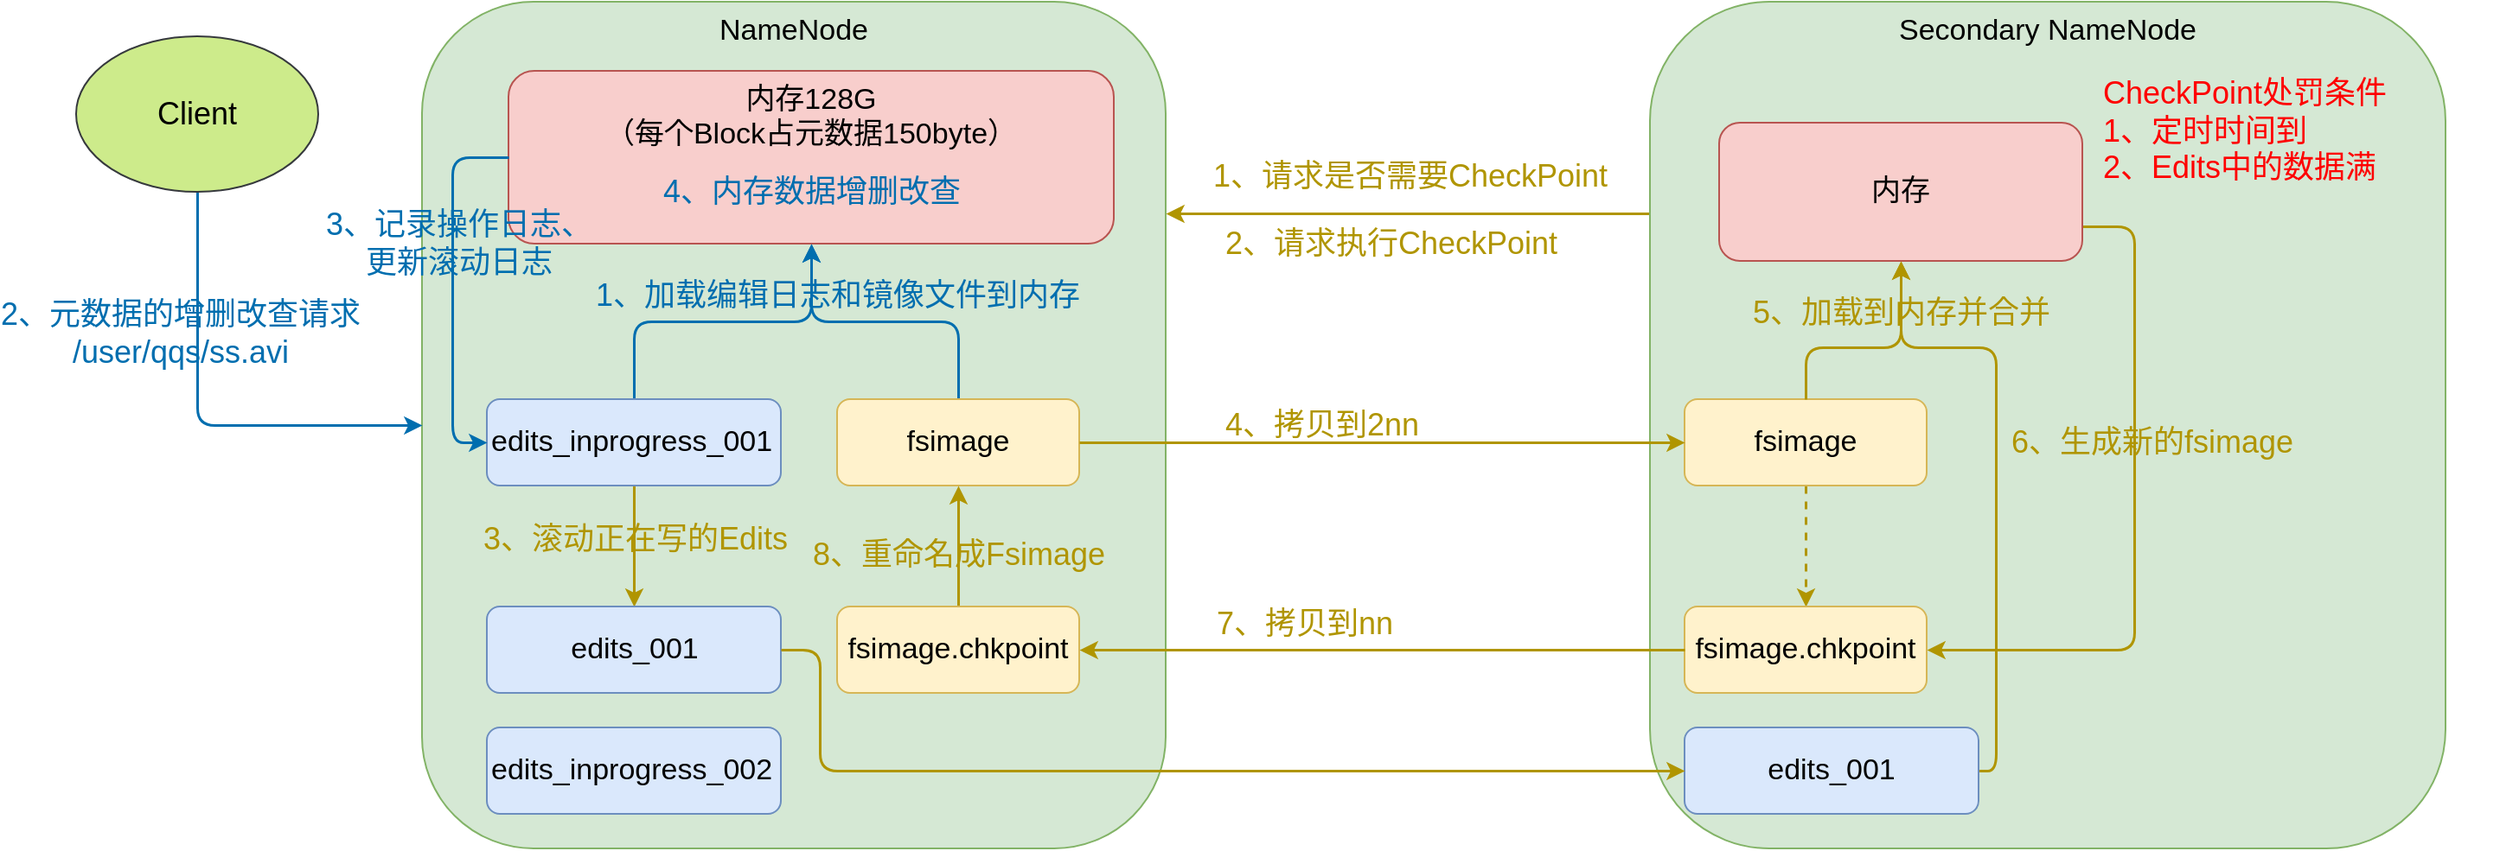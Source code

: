 <mxfile version="20.7.4" type="device"><diagram id="BdKAVU94Pd6P7WMB7FU2" name="第 1 页"><mxGraphModel dx="1643" dy="582" grid="1" gridSize="10" guides="1" tooltips="1" connect="1" arrows="1" fold="1" page="1" pageScale="1" pageWidth="827" pageHeight="1169" math="0" shadow="0"><root><mxCell id="0"/><mxCell id="1" parent="0"/><mxCell id="zcxpEfjmXcEuNzJeawFn-1" value="NameNode" style="rounded=1;whiteSpace=wrap;html=1;fillColor=#d5e8d4;strokeColor=#82b366;fontSize=17;align=center;verticalAlign=top;spacingLeft=0;" vertex="1" parent="1"><mxGeometry x="140" y="80" width="430" height="490" as="geometry"/></mxCell><mxCell id="zcxpEfjmXcEuNzJeawFn-2" value="内存128G&lt;br&gt;（每个Block占元数据150byte）" style="rounded=1;whiteSpace=wrap;html=1;fillColor=#f8cecc;strokeColor=#b85450;fontSize=17;align=center;verticalAlign=top;" vertex="1" parent="1"><mxGeometry x="190" y="120" width="350" height="100" as="geometry"/></mxCell><mxCell id="zcxpEfjmXcEuNzJeawFn-23" style="edgeStyle=orthogonalEdgeStyle;rounded=1;orthogonalLoop=1;jettySize=auto;html=1;exitX=0.5;exitY=1;exitDx=0;exitDy=0;strokeWidth=1.5;fontSize=18;startArrow=none;startFill=0;endArrow=classic;endFill=1;fillColor=#e3c800;strokeColor=#B09500;" edge="1" parent="1" source="zcxpEfjmXcEuNzJeawFn-3" target="zcxpEfjmXcEuNzJeawFn-4"><mxGeometry relative="1" as="geometry"/></mxCell><mxCell id="zcxpEfjmXcEuNzJeawFn-45" value="3、滚动正在写的Edits" style="edgeLabel;html=1;align=center;verticalAlign=middle;resizable=0;points=[];fontSize=18;fontColor=#B09500;labelBackgroundColor=none;" vertex="1" connectable="0" parent="zcxpEfjmXcEuNzJeawFn-23"><mxGeometry x="-0.325" y="-2" relative="1" as="geometry"><mxPoint x="2" y="7" as="offset"/></mxGeometry></mxCell><mxCell id="zcxpEfjmXcEuNzJeawFn-25" style="edgeStyle=orthogonalEdgeStyle;rounded=1;orthogonalLoop=1;jettySize=auto;html=1;exitX=0.5;exitY=0;exitDx=0;exitDy=0;entryX=0.5;entryY=1;entryDx=0;entryDy=0;strokeWidth=1.5;fontSize=18;startArrow=none;startFill=0;endArrow=classic;endFill=1;fillColor=#1ba1e2;strokeColor=#006EAF;" edge="1" parent="1" source="zcxpEfjmXcEuNzJeawFn-3" target="zcxpEfjmXcEuNzJeawFn-2"><mxGeometry relative="1" as="geometry"/></mxCell><mxCell id="zcxpEfjmXcEuNzJeawFn-3" value="edits_inprogress_001" style="rounded=1;whiteSpace=wrap;html=1;fillColor=#dae8fc;strokeColor=#6c8ebf;fontSize=17;align=left;verticalAlign=middle;" vertex="1" parent="1"><mxGeometry x="177.5" y="310" width="170" height="50" as="geometry"/></mxCell><mxCell id="zcxpEfjmXcEuNzJeawFn-4" value="edits_001" style="rounded=1;whiteSpace=wrap;html=1;fillColor=#dae8fc;strokeColor=#6c8ebf;fontSize=17;align=center;verticalAlign=middle;" vertex="1" parent="1"><mxGeometry x="177.5" y="430" width="170" height="50" as="geometry"/></mxCell><mxCell id="zcxpEfjmXcEuNzJeawFn-5" value="edits_inprogress_002" style="rounded=1;whiteSpace=wrap;html=1;fillColor=#dae8fc;strokeColor=#6c8ebf;fontSize=17;align=left;verticalAlign=middle;" vertex="1" parent="1"><mxGeometry x="177.5" y="500" width="170" height="50" as="geometry"/></mxCell><mxCell id="zcxpEfjmXcEuNzJeawFn-26" style="edgeStyle=orthogonalEdgeStyle;rounded=1;orthogonalLoop=1;jettySize=auto;html=1;exitX=0.5;exitY=0;exitDx=0;exitDy=0;entryX=0.5;entryY=1;entryDx=0;entryDy=0;strokeWidth=1.5;fontSize=18;startArrow=none;startFill=0;endArrow=classic;endFill=1;fillColor=#1ba1e2;strokeColor=#006EAF;" edge="1" parent="1" source="zcxpEfjmXcEuNzJeawFn-6" target="zcxpEfjmXcEuNzJeawFn-2"><mxGeometry relative="1" as="geometry"/></mxCell><mxCell id="zcxpEfjmXcEuNzJeawFn-32" value="1、加载编辑日志和镜像文件到内存" style="edgeLabel;html=1;align=center;verticalAlign=middle;resizable=0;points=[];fontSize=18;labelBackgroundColor=none;fontColor=#006EAF;" vertex="1" connectable="0" parent="zcxpEfjmXcEuNzJeawFn-26"><mxGeometry x="0.639" y="-1" relative="1" as="geometry"><mxPoint x="14" y="-2" as="offset"/></mxGeometry></mxCell><mxCell id="zcxpEfjmXcEuNzJeawFn-6" value="fsimage" style="rounded=1;whiteSpace=wrap;html=1;fillColor=#fff2cc;strokeColor=#d6b656;fontSize=17;align=center;verticalAlign=middle;" vertex="1" parent="1"><mxGeometry x="380" y="310" width="140" height="50" as="geometry"/></mxCell><mxCell id="zcxpEfjmXcEuNzJeawFn-22" style="edgeStyle=orthogonalEdgeStyle;rounded=1;orthogonalLoop=1;jettySize=auto;html=1;exitX=0.5;exitY=0;exitDx=0;exitDy=0;entryX=0.5;entryY=1;entryDx=0;entryDy=0;strokeWidth=1.5;fontSize=18;startArrow=none;startFill=0;endArrow=classic;endFill=1;fillColor=#e3c800;strokeColor=#B09500;" edge="1" parent="1" source="zcxpEfjmXcEuNzJeawFn-7" target="zcxpEfjmXcEuNzJeawFn-6"><mxGeometry relative="1" as="geometry"/></mxCell><mxCell id="zcxpEfjmXcEuNzJeawFn-50" value="8、重命名成Fsimage" style="edgeLabel;html=1;align=center;verticalAlign=middle;resizable=0;points=[];fontSize=18;fontColor=#B09500;labelBackgroundColor=none;" vertex="1" connectable="0" parent="zcxpEfjmXcEuNzJeawFn-22"><mxGeometry x="0.246" relative="1" as="geometry"><mxPoint y="13" as="offset"/></mxGeometry></mxCell><mxCell id="zcxpEfjmXcEuNzJeawFn-7" value="fsimage.chkpoint" style="rounded=1;whiteSpace=wrap;html=1;fillColor=#fff2cc;strokeColor=#d6b656;fontSize=17;align=center;verticalAlign=middle;" vertex="1" parent="1"><mxGeometry x="380" y="430" width="140" height="50" as="geometry"/></mxCell><mxCell id="zcxpEfjmXcEuNzJeawFn-28" style="edgeStyle=orthogonalEdgeStyle;rounded=1;orthogonalLoop=1;jettySize=auto;html=1;exitX=0;exitY=0.25;exitDx=0;exitDy=0;entryX=1;entryY=0.25;entryDx=0;entryDy=0;strokeWidth=1.5;fontSize=18;startArrow=none;startFill=0;endArrow=classic;endFill=1;fillColor=#e3c800;strokeColor=#B09500;" edge="1" parent="1" source="zcxpEfjmXcEuNzJeawFn-8" target="zcxpEfjmXcEuNzJeawFn-1"><mxGeometry relative="1" as="geometry"/></mxCell><mxCell id="zcxpEfjmXcEuNzJeawFn-42" value="1、请求是否需要CheckPoint" style="edgeLabel;html=1;align=center;verticalAlign=middle;resizable=0;points=[];fontSize=18;fontColor=#B09500;labelBackgroundColor=none;" vertex="1" connectable="0" parent="zcxpEfjmXcEuNzJeawFn-28"><mxGeometry x="-0.114" y="-3" relative="1" as="geometry"><mxPoint x="-15" y="-19" as="offset"/></mxGeometry></mxCell><mxCell id="zcxpEfjmXcEuNzJeawFn-8" value="Secondary NameNode" style="rounded=1;whiteSpace=wrap;html=1;fillColor=#d5e8d4;strokeColor=#82b366;fontSize=17;align=center;verticalAlign=top;spacingLeft=0;" vertex="1" parent="1"><mxGeometry x="850" y="80" width="460" height="490" as="geometry"/></mxCell><mxCell id="zcxpEfjmXcEuNzJeawFn-19" style="edgeStyle=orthogonalEdgeStyle;rounded=1;orthogonalLoop=1;jettySize=auto;html=1;exitX=1;exitY=0.75;exitDx=0;exitDy=0;entryX=1;entryY=0.5;entryDx=0;entryDy=0;strokeWidth=1.5;fontSize=18;startArrow=none;startFill=0;endArrow=classic;endFill=1;fillColor=#e3c800;strokeColor=#B09500;" edge="1" parent="1" source="zcxpEfjmXcEuNzJeawFn-9" target="zcxpEfjmXcEuNzJeawFn-14"><mxGeometry relative="1" as="geometry"><Array as="points"><mxPoint x="1130" y="210"/><mxPoint x="1130" y="455"/></Array></mxGeometry></mxCell><mxCell id="zcxpEfjmXcEuNzJeawFn-48" value="6、生成新的fsimage" style="edgeLabel;html=1;align=center;verticalAlign=middle;resizable=0;points=[];fontSize=18;fontColor=#B09500;labelBackgroundColor=none;" vertex="1" connectable="0" parent="zcxpEfjmXcEuNzJeawFn-19"><mxGeometry x="-0.289" y="-3" relative="1" as="geometry"><mxPoint x="13" y="14" as="offset"/></mxGeometry></mxCell><mxCell id="zcxpEfjmXcEuNzJeawFn-9" value="内存" style="rounded=1;whiteSpace=wrap;html=1;fillColor=#f8cecc;strokeColor=#b85450;fontSize=17;align=center;verticalAlign=middle;" vertex="1" parent="1"><mxGeometry x="890" y="150" width="210" height="80" as="geometry"/></mxCell><mxCell id="zcxpEfjmXcEuNzJeawFn-21" style="edgeStyle=orthogonalEdgeStyle;rounded=1;orthogonalLoop=1;jettySize=auto;html=1;exitX=1;exitY=0.5;exitDx=0;exitDy=0;entryX=0.5;entryY=1;entryDx=0;entryDy=0;strokeWidth=1.5;fontSize=18;startArrow=none;startFill=0;endArrow=classic;endFill=1;fillColor=#e3c800;strokeColor=#B09500;" edge="1" parent="1" source="zcxpEfjmXcEuNzJeawFn-11" target="zcxpEfjmXcEuNzJeawFn-9"><mxGeometry relative="1" as="geometry"><Array as="points"><mxPoint x="1050" y="525"/><mxPoint x="1050" y="280"/><mxPoint x="995" y="280"/></Array></mxGeometry></mxCell><mxCell id="zcxpEfjmXcEuNzJeawFn-11" value="edits_001" style="rounded=1;whiteSpace=wrap;html=1;fillColor=#dae8fc;strokeColor=#6c8ebf;fontSize=17;align=center;verticalAlign=middle;" vertex="1" parent="1"><mxGeometry x="870" y="500" width="170" height="50" as="geometry"/></mxCell><mxCell id="zcxpEfjmXcEuNzJeawFn-20" style="edgeStyle=orthogonalEdgeStyle;rounded=1;orthogonalLoop=1;jettySize=auto;html=1;exitX=0.5;exitY=1;exitDx=0;exitDy=0;entryX=0.5;entryY=0;entryDx=0;entryDy=0;strokeWidth=1.5;fontSize=18;startArrow=none;startFill=0;endArrow=classic;endFill=1;dashed=1;fillColor=#e3c800;strokeColor=#B09500;" edge="1" parent="1" source="zcxpEfjmXcEuNzJeawFn-13" target="zcxpEfjmXcEuNzJeawFn-14"><mxGeometry relative="1" as="geometry"/></mxCell><mxCell id="zcxpEfjmXcEuNzJeawFn-13" value="fsimage" style="rounded=1;whiteSpace=wrap;html=1;fillColor=#fff2cc;strokeColor=#d6b656;fontSize=17;align=center;verticalAlign=middle;" vertex="1" parent="1"><mxGeometry x="870" y="310" width="140" height="50" as="geometry"/></mxCell><mxCell id="zcxpEfjmXcEuNzJeawFn-18" style="edgeStyle=orthogonalEdgeStyle;rounded=1;orthogonalLoop=1;jettySize=auto;html=1;exitX=0.5;exitY=0;exitDx=0;exitDy=0;entryX=0.5;entryY=1;entryDx=0;entryDy=0;strokeWidth=1.5;fontSize=18;startArrow=none;startFill=0;endArrow=classic;endFill=1;fillColor=#e3c800;strokeColor=#B09500;" edge="1" parent="1" source="zcxpEfjmXcEuNzJeawFn-13" target="zcxpEfjmXcEuNzJeawFn-9"><mxGeometry relative="1" as="geometry"><Array as="points"><mxPoint x="940" y="280"/><mxPoint x="995" y="280"/></Array></mxGeometry></mxCell><mxCell id="zcxpEfjmXcEuNzJeawFn-47" value="5、加载到内存并合并" style="edgeLabel;html=1;align=center;verticalAlign=middle;resizable=0;points=[];fontSize=18;fontColor=#B09500;labelBackgroundColor=none;" vertex="1" connectable="0" parent="zcxpEfjmXcEuNzJeawFn-18"><mxGeometry x="0.59" y="-1" relative="1" as="geometry"><mxPoint x="-1" y="2" as="offset"/></mxGeometry></mxCell><mxCell id="zcxpEfjmXcEuNzJeawFn-14" value="fsimage.chkpoint" style="rounded=1;whiteSpace=wrap;html=1;fillColor=#fff2cc;strokeColor=#d6b656;fontSize=17;align=center;verticalAlign=middle;" vertex="1" parent="1"><mxGeometry x="870" y="430" width="140" height="50" as="geometry"/></mxCell><mxCell id="zcxpEfjmXcEuNzJeawFn-15" style="edgeStyle=orthogonalEdgeStyle;rounded=1;orthogonalLoop=1;jettySize=auto;html=1;exitX=1;exitY=0.5;exitDx=0;exitDy=0;entryX=0;entryY=0.5;entryDx=0;entryDy=0;fontSize=18;strokeWidth=1.5;fillColor=#e3c800;strokeColor=#B09500;" edge="1" parent="1" source="zcxpEfjmXcEuNzJeawFn-4" target="zcxpEfjmXcEuNzJeawFn-11"><mxGeometry relative="1" as="geometry"><Array as="points"><mxPoint x="370" y="455"/><mxPoint x="370" y="525"/></Array></mxGeometry></mxCell><mxCell id="zcxpEfjmXcEuNzJeawFn-16" style="edgeStyle=orthogonalEdgeStyle;rounded=1;orthogonalLoop=1;jettySize=auto;html=1;exitX=1;exitY=0.5;exitDx=0;exitDy=0;entryX=0;entryY=0.5;entryDx=0;entryDy=0;strokeWidth=1.5;fontSize=18;fillColor=#e3c800;strokeColor=#B09500;" edge="1" parent="1" source="zcxpEfjmXcEuNzJeawFn-6" target="zcxpEfjmXcEuNzJeawFn-13"><mxGeometry relative="1" as="geometry"/></mxCell><mxCell id="zcxpEfjmXcEuNzJeawFn-46" value="4、拷贝到2nn" style="edgeLabel;html=1;align=center;verticalAlign=middle;resizable=0;points=[];fontSize=18;fontColor=#B09500;labelBackgroundColor=none;" vertex="1" connectable="0" parent="zcxpEfjmXcEuNzJeawFn-16"><mxGeometry x="0.15" y="4" relative="1" as="geometry"><mxPoint x="-61" y="-6" as="offset"/></mxGeometry></mxCell><mxCell id="zcxpEfjmXcEuNzJeawFn-17" style="edgeStyle=orthogonalEdgeStyle;rounded=1;orthogonalLoop=1;jettySize=auto;html=1;exitX=1;exitY=0.5;exitDx=0;exitDy=0;entryX=0;entryY=0.5;entryDx=0;entryDy=0;strokeWidth=1.5;fontSize=18;fillColor=#e3c800;strokeColor=#B09500;startArrow=classic;startFill=1;endArrow=none;endFill=0;" edge="1" parent="1" source="zcxpEfjmXcEuNzJeawFn-7" target="zcxpEfjmXcEuNzJeawFn-14"><mxGeometry relative="1" as="geometry"/></mxCell><mxCell id="zcxpEfjmXcEuNzJeawFn-49" value="7、拷贝到nn" style="edgeLabel;html=1;align=center;verticalAlign=middle;resizable=0;points=[];fontSize=18;fontColor=#B09500;" vertex="1" connectable="0" parent="zcxpEfjmXcEuNzJeawFn-17"><mxGeometry x="0.138" y="-1" relative="1" as="geometry"><mxPoint x="-69" y="-16" as="offset"/></mxGeometry></mxCell><mxCell id="zcxpEfjmXcEuNzJeawFn-37" style="edgeStyle=none;rounded=1;orthogonalLoop=1;jettySize=auto;html=1;exitX=0.5;exitY=1;exitDx=0;exitDy=0;entryX=0;entryY=0.5;entryDx=0;entryDy=0;strokeWidth=1.5;fontSize=18;fontColor=#000000;startArrow=none;startFill=0;endArrow=classic;endFill=1;strokeColor=#006EAF;" edge="1" parent="1" source="zcxpEfjmXcEuNzJeawFn-34" target="zcxpEfjmXcEuNzJeawFn-1"><mxGeometry relative="1" as="geometry"><Array as="points"><mxPoint x="10" y="325"/></Array></mxGeometry></mxCell><mxCell id="zcxpEfjmXcEuNzJeawFn-38" value="&lt;font color=&quot;#006eaf&quot;&gt;&lt;span style=&quot;&quot;&gt;2、元数据的增删改查请求&lt;br&gt;/user/qqs/ss.avi&lt;br&gt;&lt;/span&gt;&lt;/font&gt;" style="edgeLabel;html=1;align=center;verticalAlign=middle;resizable=0;points=[];fontSize=18;fontColor=#000000;labelBackgroundColor=none;" vertex="1" connectable="0" parent="zcxpEfjmXcEuNzJeawFn-37"><mxGeometry x="-0.737" y="-2" relative="1" as="geometry"><mxPoint x="-8" y="47" as="offset"/></mxGeometry></mxCell><mxCell id="zcxpEfjmXcEuNzJeawFn-34" value="Client" style="ellipse;whiteSpace=wrap;html=1;fontSize=18;container=0;fillColor=#cdeb8b;strokeColor=#36393d;labelBackgroundColor=none;fontColor=#000000;" vertex="1" parent="1"><mxGeometry x="-60" y="100" width="140" height="90" as="geometry"/></mxCell><mxCell id="zcxpEfjmXcEuNzJeawFn-27" style="edgeStyle=orthogonalEdgeStyle;rounded=1;orthogonalLoop=1;jettySize=auto;html=1;exitX=0;exitY=0.5;exitDx=0;exitDy=0;entryX=0;entryY=0.5;entryDx=0;entryDy=0;strokeWidth=1.5;fontSize=18;startArrow=none;startFill=0;endArrow=classic;endFill=1;fillColor=#1ba1e2;strokeColor=#006EAF;" edge="1" parent="1" source="zcxpEfjmXcEuNzJeawFn-2" target="zcxpEfjmXcEuNzJeawFn-3"><mxGeometry relative="1" as="geometry"/></mxCell><mxCell id="zcxpEfjmXcEuNzJeawFn-39" value="3、记录操作日志、&lt;br&gt;更新滚动日志" style="edgeLabel;html=1;align=center;verticalAlign=middle;resizable=0;points=[];fontSize=18;fontColor=#006EAF;labelBackgroundColor=none;" vertex="1" connectable="0" parent="zcxpEfjmXcEuNzJeawFn-27"><mxGeometry x="-0.048" y="-3" relative="1" as="geometry"><mxPoint x="6" y="-21" as="offset"/></mxGeometry></mxCell><mxCell id="zcxpEfjmXcEuNzJeawFn-40" value="4、内存数据增删改查" style="edgeLabel;html=1;align=center;verticalAlign=middle;resizable=0;points=[];fontSize=18;labelBackgroundColor=none;fontColor=#006EAF;" vertex="1" connectable="0" parent="1"><mxGeometry x="365" y="189.996" as="geometry"/></mxCell><mxCell id="zcxpEfjmXcEuNzJeawFn-44" value="2、请求执行CheckPoint" style="edgeLabel;html=1;align=center;verticalAlign=middle;resizable=0;points=[];fontSize=18;fontColor=#B09500;labelBackgroundColor=none;" vertex="1" connectable="0" parent="1"><mxGeometry x="700.005" y="220.0" as="geometry"/></mxCell><mxCell id="zcxpEfjmXcEuNzJeawFn-52" value="CheckPoint处罚条件&lt;br&gt;1、定时时间到&lt;br&gt;2、Edits中的数据满" style="text;html=1;strokeColor=none;fillColor=none;align=left;verticalAlign=middle;whiteSpace=wrap;rounded=0;labelBackgroundColor=none;fontSize=18;fontColor=#FF0000;" vertex="1" parent="1"><mxGeometry x="1110" y="120" width="230" height="70" as="geometry"/></mxCell></root></mxGraphModel></diagram></mxfile>